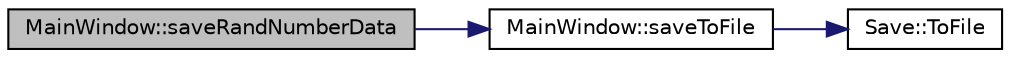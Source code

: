digraph "MainWindow::saveRandNumberData"
{
  bgcolor="transparent";
  edge [fontname="Helvetica",fontsize="10",labelfontname="Helvetica",labelfontsize="10"];
  node [fontname="Helvetica",fontsize="10",shape=record];
  rankdir="LR";
  Node157 [label="MainWindow::saveRandNumberData",height=0.2,width=0.4,color="black", fillcolor="grey75", style="filled", fontcolor="black"];
  Node157 -> Node158 [color="midnightblue",fontsize="10",style="solid",fontname="Helvetica"];
  Node158 [label="MainWindow::saveToFile",height=0.2,width=0.4,color="black",URL="$class_main_window.html#a9ad7bdea1ad897bca9007f40b6cbee8f",tooltip="파일 다이얼로그를 사용하여 텍스트를 파일로 저장합니다. "];
  Node158 -> Node159 [color="midnightblue",fontsize="10",style="solid",fontname="Helvetica"];
  Node159 [label="Save::ToFile",height=0.2,width=0.4,color="black",URL="$class_save.html#aaa4104c8372e6d184c580a1933c0c03f",tooltip="텍스트를 새로운 파일을 생성하여 저장합니다. "];
}
